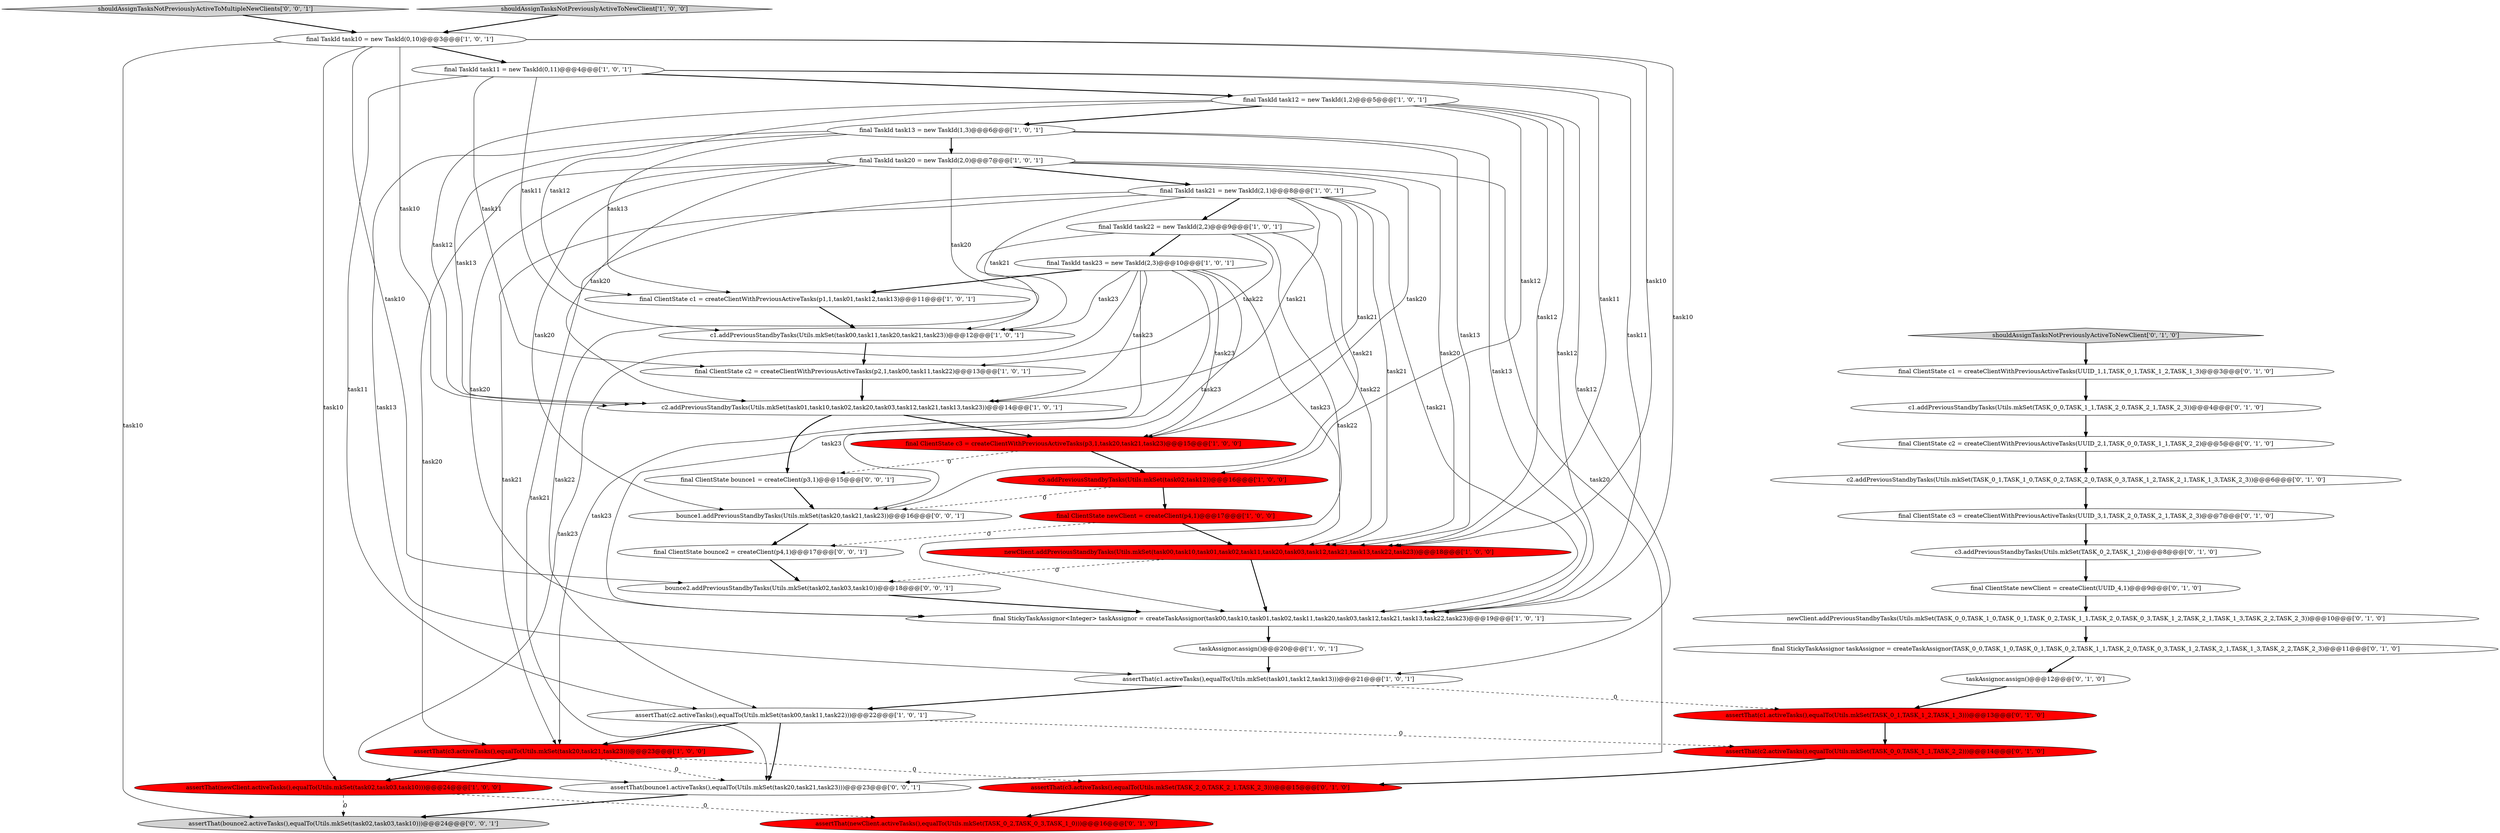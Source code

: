 digraph {
13 [style = filled, label = "final TaskId task10 = new TaskId(0,10)@@@3@@@['1', '0', '1']", fillcolor = white, shape = ellipse image = "AAA0AAABBB1BBB"];
43 [style = filled, label = "bounce1.addPreviousStandbyTasks(Utils.mkSet(task20,task21,task23))@@@16@@@['0', '0', '1']", fillcolor = white, shape = ellipse image = "AAA0AAABBB3BBB"];
1 [style = filled, label = "final TaskId task20 = new TaskId(2,0)@@@7@@@['1', '0', '1']", fillcolor = white, shape = ellipse image = "AAA0AAABBB1BBB"];
14 [style = filled, label = "c3.addPreviousStandbyTasks(Utils.mkSet(task02,task12))@@@16@@@['1', '0', '0']", fillcolor = red, shape = ellipse image = "AAA1AAABBB1BBB"];
19 [style = filled, label = "final ClientState newClient = createClient(p4,1)@@@17@@@['1', '0', '0']", fillcolor = red, shape = ellipse image = "AAA1AAABBB1BBB"];
15 [style = filled, label = "final ClientState c1 = createClientWithPreviousActiveTasks(p1,1,task01,task12,task13)@@@11@@@['1', '0', '1']", fillcolor = white, shape = ellipse image = "AAA0AAABBB1BBB"];
24 [style = filled, label = "assertThat(c3.activeTasks(),equalTo(Utils.mkSet(TASK_2_0,TASK_2_1,TASK_2_3)))@@@15@@@['0', '1', '0']", fillcolor = red, shape = ellipse image = "AAA1AAABBB2BBB"];
35 [style = filled, label = "final StickyTaskAssignor taskAssignor = createTaskAssignor(TASK_0_0,TASK_1_0,TASK_0_1,TASK_0_2,TASK_1_1,TASK_2_0,TASK_0_3,TASK_1_2,TASK_2_1,TASK_1_3,TASK_2_2,TASK_2_3)@@@11@@@['0', '1', '0']", fillcolor = white, shape = ellipse image = "AAA0AAABBB2BBB"];
44 [style = filled, label = "shouldAssignTasksNotPreviouslyActiveToMultipleNewClients['0', '0', '1']", fillcolor = lightgray, shape = diamond image = "AAA0AAABBB3BBB"];
28 [style = filled, label = "final ClientState c2 = createClientWithPreviousActiveTasks(UUID_2,1,TASK_0_0,TASK_1_1,TASK_2_2)@@@5@@@['0', '1', '0']", fillcolor = white, shape = ellipse image = "AAA0AAABBB2BBB"];
12 [style = filled, label = "taskAssignor.assign()@@@20@@@['1', '0', '1']", fillcolor = white, shape = ellipse image = "AAA0AAABBB1BBB"];
37 [style = filled, label = "newClient.addPreviousStandbyTasks(Utils.mkSet(TASK_0_0,TASK_1_0,TASK_0_1,TASK_0_2,TASK_1_1,TASK_2_0,TASK_0_3,TASK_1_2,TASK_2_1,TASK_1_3,TASK_2_2,TASK_2_3))@@@10@@@['0', '1', '0']", fillcolor = white, shape = ellipse image = "AAA0AAABBB2BBB"];
0 [style = filled, label = "final TaskId task13 = new TaskId(1,3)@@@6@@@['1', '0', '1']", fillcolor = white, shape = ellipse image = "AAA0AAABBB1BBB"];
5 [style = filled, label = "final TaskId task22 = new TaskId(2,2)@@@9@@@['1', '0', '1']", fillcolor = white, shape = ellipse image = "AAA0AAABBB1BBB"];
16 [style = filled, label = "final StickyTaskAssignor<Integer> taskAssignor = createTaskAssignor(task00,task10,task01,task02,task11,task20,task03,task12,task21,task13,task22,task23)@@@19@@@['1', '0', '1']", fillcolor = white, shape = ellipse image = "AAA0AAABBB1BBB"];
20 [style = filled, label = "final TaskId task12 = new TaskId(1,2)@@@5@@@['1', '0', '1']", fillcolor = white, shape = ellipse image = "AAA0AAABBB1BBB"];
3 [style = filled, label = "final TaskId task11 = new TaskId(0,11)@@@4@@@['1', '0', '1']", fillcolor = white, shape = ellipse image = "AAA0AAABBB1BBB"];
25 [style = filled, label = "c3.addPreviousStandbyTasks(Utils.mkSet(TASK_0_2,TASK_1_2))@@@8@@@['0', '1', '0']", fillcolor = white, shape = ellipse image = "AAA0AAABBB2BBB"];
26 [style = filled, label = "shouldAssignTasksNotPreviouslyActiveToNewClient['0', '1', '0']", fillcolor = lightgray, shape = diamond image = "AAA0AAABBB2BBB"];
33 [style = filled, label = "assertThat(newClient.activeTasks(),equalTo(Utils.mkSet(TASK_0_2,TASK_0_3,TASK_1_0)))@@@16@@@['0', '1', '0']", fillcolor = red, shape = ellipse image = "AAA1AAABBB2BBB"];
11 [style = filled, label = "final TaskId task23 = new TaskId(2,3)@@@10@@@['1', '0', '1']", fillcolor = white, shape = ellipse image = "AAA0AAABBB1BBB"];
32 [style = filled, label = "c2.addPreviousStandbyTasks(Utils.mkSet(TASK_0_1,TASK_1_0,TASK_0_2,TASK_2_0,TASK_0_3,TASK_1_2,TASK_2_1,TASK_1_3,TASK_2_3))@@@6@@@['0', '1', '0']", fillcolor = white, shape = ellipse image = "AAA0AAABBB2BBB"];
40 [style = filled, label = "bounce2.addPreviousStandbyTasks(Utils.mkSet(task02,task03,task10))@@@18@@@['0', '0', '1']", fillcolor = white, shape = ellipse image = "AAA0AAABBB3BBB"];
8 [style = filled, label = "c2.addPreviousStandbyTasks(Utils.mkSet(task01,task10,task02,task20,task03,task12,task21,task13,task23))@@@14@@@['1', '0', '1']", fillcolor = white, shape = ellipse image = "AAA0AAABBB1BBB"];
2 [style = filled, label = "final ClientState c2 = createClientWithPreviousActiveTasks(p2,1,task00,task11,task22)@@@13@@@['1', '0', '1']", fillcolor = white, shape = ellipse image = "AAA0AAABBB1BBB"];
18 [style = filled, label = "assertThat(c1.activeTasks(),equalTo(Utils.mkSet(task01,task12,task13)))@@@21@@@['1', '0', '1']", fillcolor = white, shape = ellipse image = "AAA0AAABBB1BBB"];
22 [style = filled, label = "shouldAssignTasksNotPreviouslyActiveToNewClient['1', '0', '0']", fillcolor = lightgray, shape = diamond image = "AAA0AAABBB1BBB"];
9 [style = filled, label = "final ClientState c3 = createClientWithPreviousActiveTasks(p3,1,task20,task21,task23)@@@15@@@['1', '0', '0']", fillcolor = red, shape = ellipse image = "AAA1AAABBB1BBB"];
10 [style = filled, label = "assertThat(c3.activeTasks(),equalTo(Utils.mkSet(task20,task21,task23)))@@@23@@@['1', '0', '0']", fillcolor = red, shape = ellipse image = "AAA1AAABBB1BBB"];
7 [style = filled, label = "assertThat(newClient.activeTasks(),equalTo(Utils.mkSet(task02,task03,task10)))@@@24@@@['1', '0', '0']", fillcolor = red, shape = ellipse image = "AAA1AAABBB1BBB"];
38 [style = filled, label = "assertThat(bounce2.activeTasks(),equalTo(Utils.mkSet(task02,task03,task10)))@@@24@@@['0', '0', '1']", fillcolor = lightgray, shape = ellipse image = "AAA0AAABBB3BBB"];
41 [style = filled, label = "final ClientState bounce1 = createClient(p3,1)@@@15@@@['0', '0', '1']", fillcolor = white, shape = ellipse image = "AAA0AAABBB3BBB"];
36 [style = filled, label = "assertThat(c2.activeTasks(),equalTo(Utils.mkSet(TASK_0_0,TASK_1_1,TASK_2_2)))@@@14@@@['0', '1', '0']", fillcolor = red, shape = ellipse image = "AAA1AAABBB2BBB"];
23 [style = filled, label = "taskAssignor.assign()@@@12@@@['0', '1', '0']", fillcolor = white, shape = ellipse image = "AAA0AAABBB2BBB"];
27 [style = filled, label = "final ClientState c1 = createClientWithPreviousActiveTasks(UUID_1,1,TASK_0_1,TASK_1_2,TASK_1_3)@@@3@@@['0', '1', '0']", fillcolor = white, shape = ellipse image = "AAA0AAABBB2BBB"];
30 [style = filled, label = "assertThat(c1.activeTasks(),equalTo(Utils.mkSet(TASK_0_1,TASK_1_2,TASK_1_3)))@@@13@@@['0', '1', '0']", fillcolor = red, shape = ellipse image = "AAA1AAABBB2BBB"];
42 [style = filled, label = "assertThat(bounce1.activeTasks(),equalTo(Utils.mkSet(task20,task21,task23)))@@@23@@@['0', '0', '1']", fillcolor = white, shape = ellipse image = "AAA0AAABBB3BBB"];
6 [style = filled, label = "newClient.addPreviousStandbyTasks(Utils.mkSet(task00,task10,task01,task02,task11,task20,task03,task12,task21,task13,task22,task23))@@@18@@@['1', '0', '0']", fillcolor = red, shape = ellipse image = "AAA1AAABBB1BBB"];
4 [style = filled, label = "assertThat(c2.activeTasks(),equalTo(Utils.mkSet(task00,task11,task22)))@@@22@@@['1', '0', '1']", fillcolor = white, shape = ellipse image = "AAA0AAABBB1BBB"];
34 [style = filled, label = "c1.addPreviousStandbyTasks(Utils.mkSet(TASK_0_0,TASK_1_1,TASK_2_0,TASK_2_1,TASK_2_3))@@@4@@@['0', '1', '0']", fillcolor = white, shape = ellipse image = "AAA0AAABBB2BBB"];
31 [style = filled, label = "final ClientState newClient = createClient(UUID_4,1)@@@9@@@['0', '1', '0']", fillcolor = white, shape = ellipse image = "AAA0AAABBB2BBB"];
17 [style = filled, label = "final TaskId task21 = new TaskId(2,1)@@@8@@@['1', '0', '1']", fillcolor = white, shape = ellipse image = "AAA0AAABBB1BBB"];
39 [style = filled, label = "final ClientState bounce2 = createClient(p4,1)@@@17@@@['0', '0', '1']", fillcolor = white, shape = ellipse image = "AAA0AAABBB3BBB"];
29 [style = filled, label = "final ClientState c3 = createClientWithPreviousActiveTasks(UUID_3,1,TASK_2_0,TASK_2_1,TASK_2_3)@@@7@@@['0', '1', '0']", fillcolor = white, shape = ellipse image = "AAA0AAABBB2BBB"];
21 [style = filled, label = "c1.addPreviousStandbyTasks(Utils.mkSet(task00,task11,task20,task21,task23))@@@12@@@['1', '0', '1']", fillcolor = white, shape = ellipse image = "AAA0AAABBB1BBB"];
31->37 [style = bold, label=""];
1->8 [style = solid, label="task20"];
11->43 [style = solid, label="task23"];
18->30 [style = dashed, label="0"];
15->21 [style = bold, label=""];
5->16 [style = solid, label="task22"];
20->0 [style = bold, label=""];
30->36 [style = bold, label=""];
21->2 [style = bold, label=""];
25->31 [style = bold, label=""];
11->8 [style = solid, label="task23"];
35->23 [style = bold, label=""];
17->8 [style = solid, label="task21"];
1->43 [style = solid, label="task20"];
36->24 [style = bold, label=""];
40->16 [style = bold, label=""];
4->36 [style = dashed, label="0"];
5->2 [style = solid, label="task22"];
12->18 [style = bold, label=""];
9->14 [style = bold, label=""];
20->14 [style = solid, label="task12"];
9->41 [style = dashed, label="0"];
13->38 [style = solid, label="task10"];
20->16 [style = solid, label="task12"];
10->24 [style = dashed, label="0"];
22->13 [style = bold, label=""];
0->8 [style = solid, label="task13"];
17->5 [style = bold, label=""];
3->21 [style = solid, label="task11"];
23->30 [style = bold, label=""];
0->16 [style = solid, label="task13"];
1->9 [style = solid, label="task20"];
20->15 [style = solid, label="task12"];
0->18 [style = solid, label="task13"];
5->4 [style = solid, label="task22"];
11->6 [style = solid, label="task23"];
17->6 [style = solid, label="task21"];
19->6 [style = bold, label=""];
3->6 [style = solid, label="task11"];
10->7 [style = bold, label=""];
1->17 [style = bold, label=""];
3->4 [style = solid, label="task11"];
26->27 [style = bold, label=""];
1->21 [style = solid, label="task20"];
18->4 [style = bold, label=""];
11->16 [style = solid, label="task23"];
17->21 [style = solid, label="task21"];
7->38 [style = dashed, label="0"];
17->42 [style = solid, label="task21"];
5->11 [style = bold, label=""];
13->7 [style = solid, label="task10"];
41->43 [style = bold, label=""];
42->38 [style = bold, label=""];
1->16 [style = solid, label="task20"];
13->16 [style = solid, label="task10"];
13->6 [style = solid, label="task10"];
4->10 [style = bold, label=""];
5->6 [style = solid, label="task22"];
8->41 [style = bold, label=""];
0->15 [style = solid, label="task13"];
1->42 [style = solid, label="task20"];
11->10 [style = solid, label="task23"];
20->18 [style = solid, label="task12"];
17->43 [style = solid, label="task21"];
14->19 [style = bold, label=""];
6->40 [style = dashed, label="0"];
1->10 [style = solid, label="task20"];
17->9 [style = solid, label="task21"];
28->32 [style = bold, label=""];
34->28 [style = bold, label=""];
24->33 [style = bold, label=""];
27->34 [style = bold, label=""];
19->39 [style = dashed, label="0"];
0->1 [style = bold, label=""];
39->40 [style = bold, label=""];
20->8 [style = solid, label="task12"];
13->40 [style = solid, label="task10"];
37->35 [style = bold, label=""];
43->39 [style = bold, label=""];
1->6 [style = solid, label="task20"];
11->9 [style = solid, label="task23"];
3->16 [style = solid, label="task11"];
13->8 [style = solid, label="task10"];
20->6 [style = solid, label="task12"];
11->42 [style = solid, label="task23"];
4->42 [style = bold, label=""];
29->25 [style = bold, label=""];
17->16 [style = solid, label="task21"];
10->42 [style = dashed, label="0"];
0->6 [style = solid, label="task13"];
11->15 [style = bold, label=""];
32->29 [style = bold, label=""];
14->43 [style = dashed, label="0"];
3->20 [style = bold, label=""];
11->21 [style = solid, label="task23"];
13->3 [style = bold, label=""];
3->2 [style = solid, label="task11"];
6->16 [style = bold, label=""];
8->9 [style = bold, label=""];
44->13 [style = bold, label=""];
17->10 [style = solid, label="task21"];
7->33 [style = dashed, label="0"];
16->12 [style = bold, label=""];
2->8 [style = bold, label=""];
}
